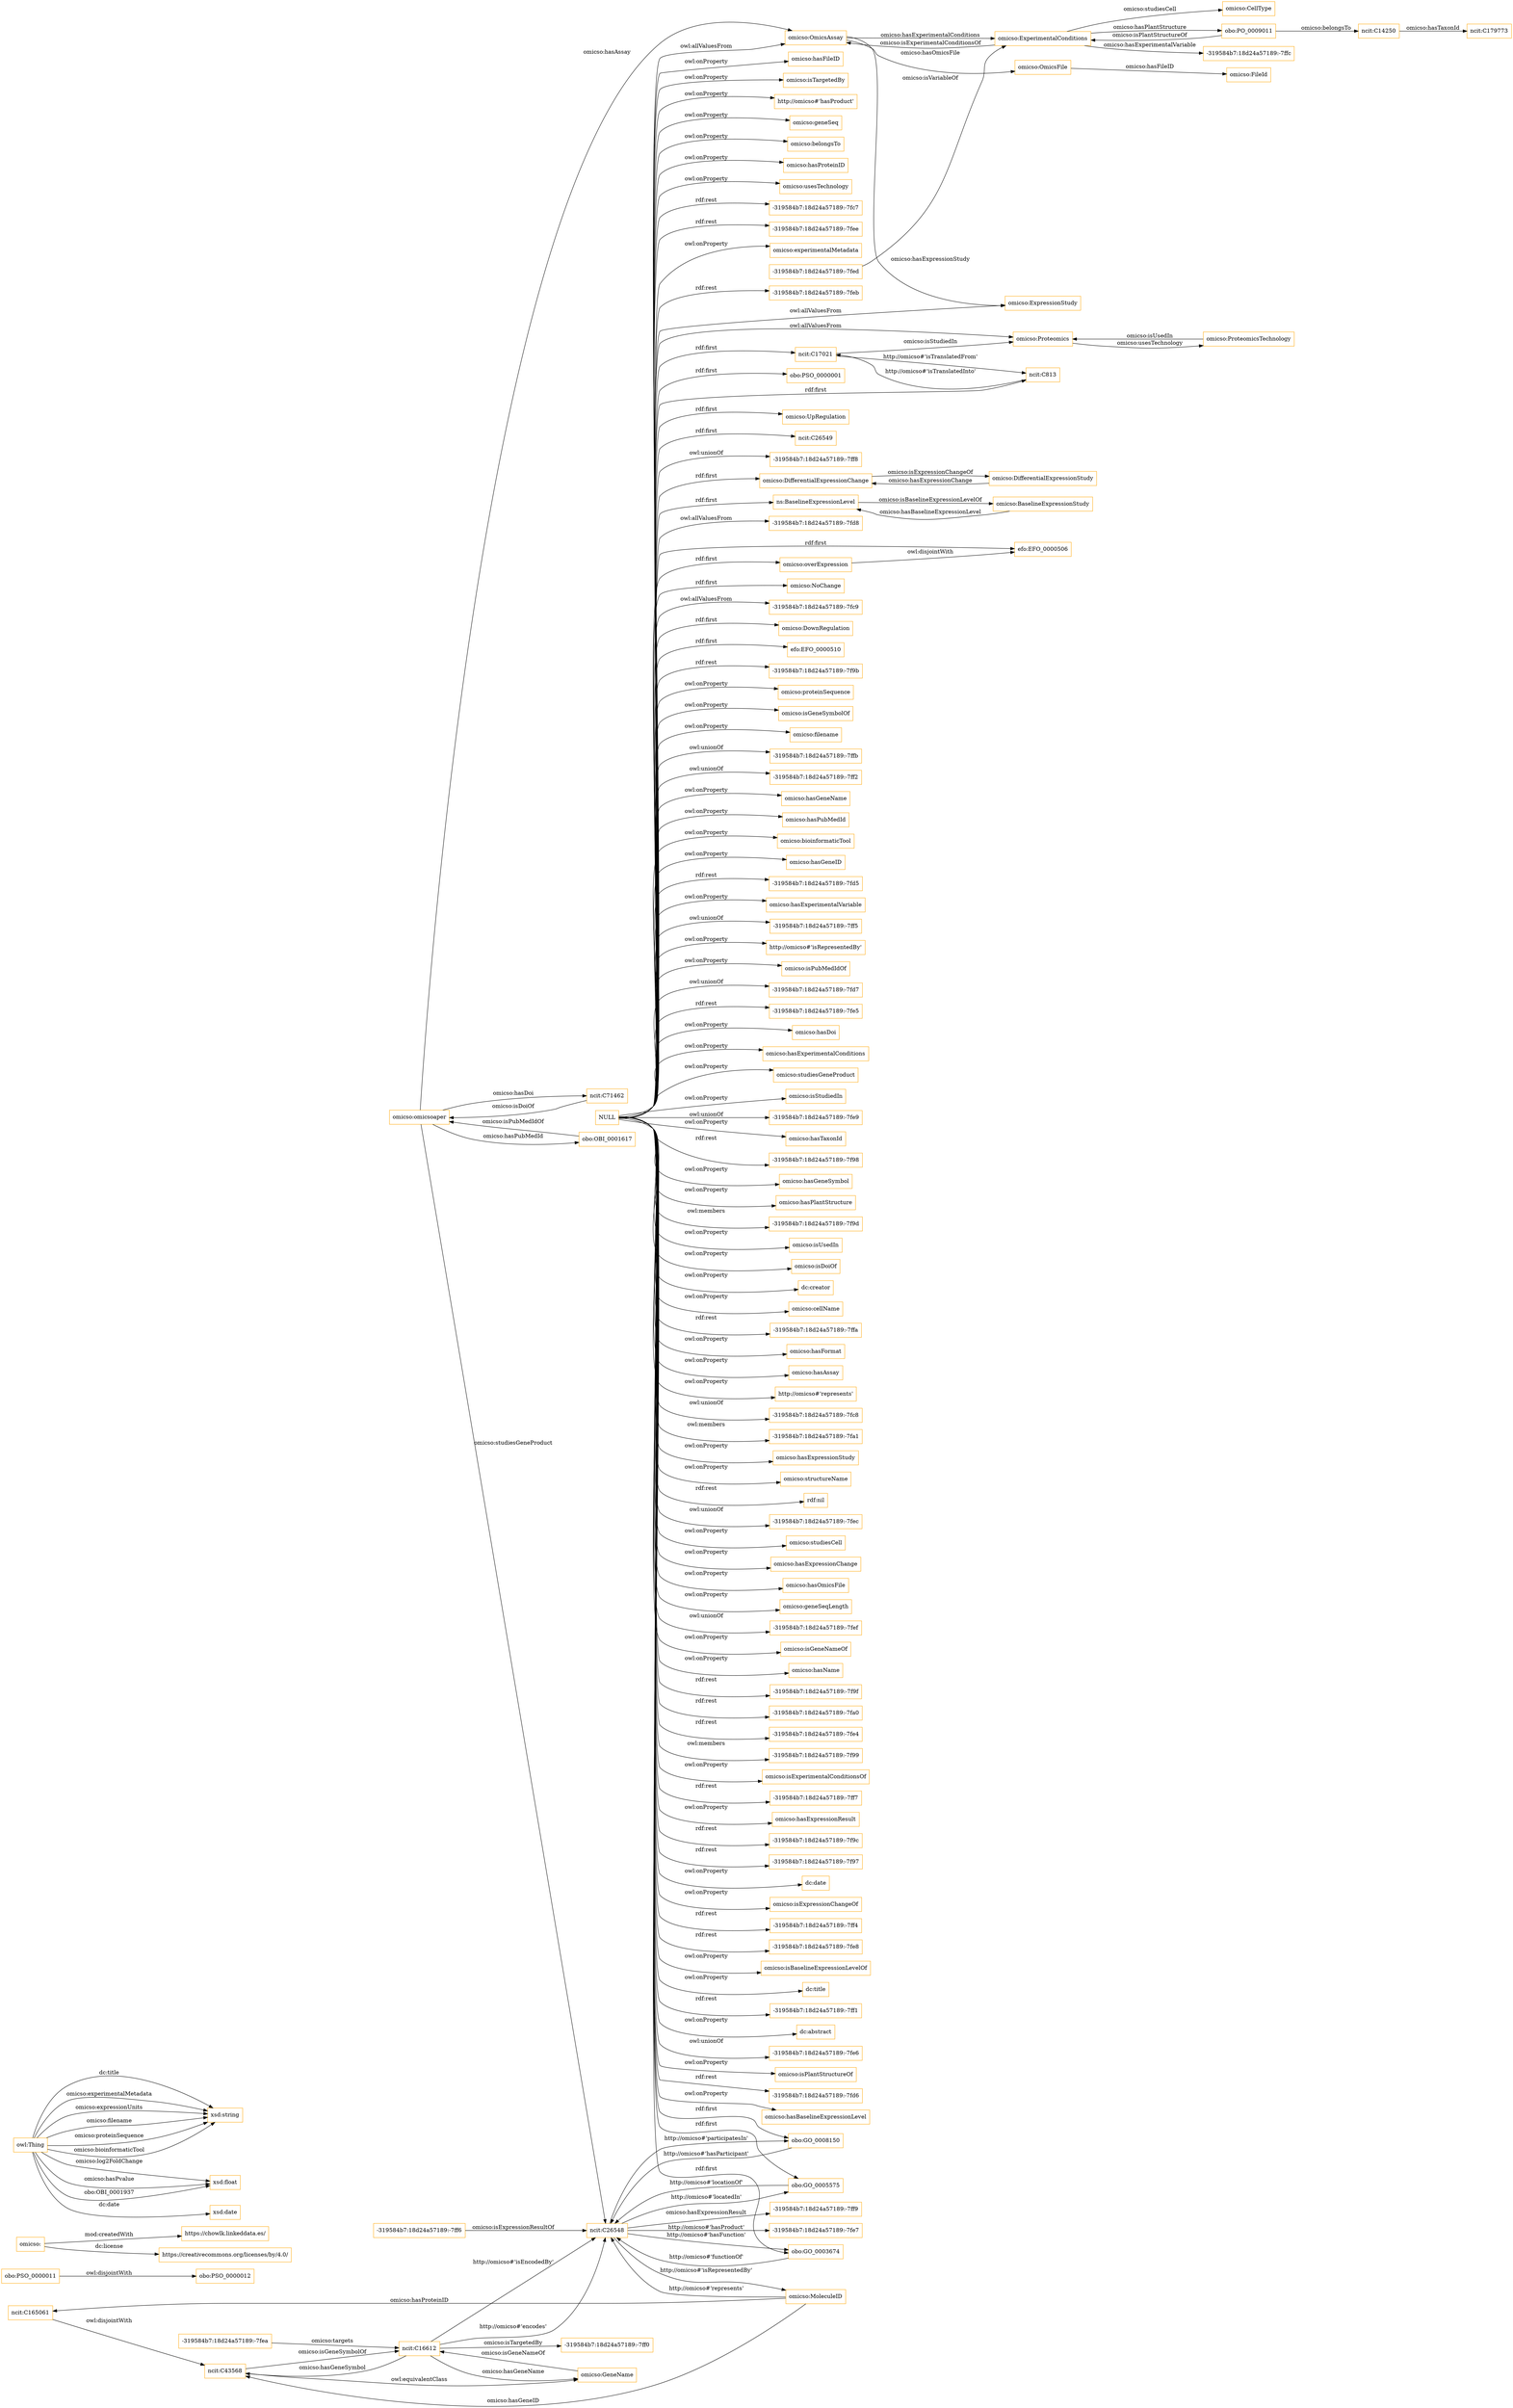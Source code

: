 digraph ar2dtool_diagram { 
rankdir=LR;
size="1501"
node [shape = rectangle, color="orange"]; "ncit:C165061" "omicso:ExperimentalConditions" "omicso:omicsoaper" "-319584b7:18d24a57189:-7ff0" "omicso:Proteomics" "obo:PSO_0000012" "-319584b7:18d24a57189:-7fed" "obo:PSO_0000001" "obo:GO_0008150" "omicso:DifferentialExpressionChange" "omicso:UpRegulation" "ncit:C26549" "ncit:C43568" "ncit:C179773" "obo:PO_0009011" "omicso:MoleculeID" "-319584b7:18d24a57189:-7fea" "-319584b7:18d24a57189:-7fe7" "omicso:DifferentialExpressionStudy" "omicso:ExpressionStudy" "ns:BaselineExpressionLevel" "ncit:C17021" "-319584b7:18d24a57189:-7ff9" "omicso:OmicsFile" "-319584b7:18d24a57189:-7fd8" "efo:EFO_0000506" "omicso:CellType" "obo:PSO_0000011" "obo:OBI_0001617" "omicso:overExpression" "-319584b7:18d24a57189:-7ffc" "ncit:C16612" "omicso:ProteomicsTechnology" "omicso:NoChange" "obo:GO_0005575" "omicso:GeneName" "ncit:C14250" "ncit:C71462" "omicso:FileId" "-319584b7:18d24a57189:-7fc9" "ncit:C813" "omicso:OmicsAssay" "omicso:DownRegulation" "obo:GO_0003674" "omicso:BaselineExpressionStudy" "efo:EFO_0000510" "-319584b7:18d24a57189:-7ff6" "ncit:C26548" ; /*classes style*/
	"ncit:C165061" -> "ncit:C43568" [ label = "owl:disjointWith" ];
	"ncit:C43568" -> "omicso:GeneName" [ label = "owl:equivalentClass" ];
	"omicso:" -> "https://chowlk.linkeddata.es/" [ label = "mod:createdWith" ];
	"omicso:" -> "https://creativecommons.org/licenses/by/4.0/" [ label = "dc:license" ];
	"omicso:overExpression" -> "efo:EFO_0000506" [ label = "owl:disjointWith" ];
	"NULL" -> "-319584b7:18d24a57189:-7f9b" [ label = "rdf:rest" ];
	"NULL" -> "obo:GO_0003674" [ label = "rdf:first" ];
	"NULL" -> "omicso:proteinSequence" [ label = "owl:onProperty" ];
	"NULL" -> "omicso:isGeneSymbolOf" [ label = "owl:onProperty" ];
	"NULL" -> "omicso:filename" [ label = "owl:onProperty" ];
	"NULL" -> "-319584b7:18d24a57189:-7ffb" [ label = "owl:unionOf" ];
	"NULL" -> "-319584b7:18d24a57189:-7ff2" [ label = "owl:unionOf" ];
	"NULL" -> "omicso:hasGeneName" [ label = "owl:onProperty" ];
	"NULL" -> "omicso:hasPubMedId" [ label = "owl:onProperty" ];
	"NULL" -> "omicso:bioinformaticTool" [ label = "owl:onProperty" ];
	"NULL" -> "omicso:hasGeneID" [ label = "owl:onProperty" ];
	"NULL" -> "omicso:ExpressionStudy" [ label = "owl:allValuesFrom" ];
	"NULL" -> "efo:EFO_0000510" [ label = "rdf:first" ];
	"NULL" -> "ncit:C17021" [ label = "rdf:first" ];
	"NULL" -> "-319584b7:18d24a57189:-7fd5" [ label = "rdf:rest" ];
	"NULL" -> "ncit:C813" [ label = "rdf:first" ];
	"NULL" -> "omicso:hasExperimentalVariable" [ label = "owl:onProperty" ];
	"NULL" -> "obo:GO_0008150" [ label = "rdf:first" ];
	"NULL" -> "-319584b7:18d24a57189:-7ff5" [ label = "owl:unionOf" ];
	"NULL" -> "http://omicso#'isRepresentedBy'" [ label = "owl:onProperty" ];
	"NULL" -> "omicso:isPubMedIdOf" [ label = "owl:onProperty" ];
	"NULL" -> "-319584b7:18d24a57189:-7fd7" [ label = "owl:unionOf" ];
	"NULL" -> "-319584b7:18d24a57189:-7fe5" [ label = "rdf:rest" ];
	"NULL" -> "omicso:hasDoi" [ label = "owl:onProperty" ];
	"NULL" -> "omicso:hasExperimentalConditions" [ label = "owl:onProperty" ];
	"NULL" -> "omicso:studiesGeneProduct" [ label = "owl:onProperty" ];
	"NULL" -> "omicso:overExpression" [ label = "rdf:first" ];
	"NULL" -> "omicso:isStudiedIn" [ label = "owl:onProperty" ];
	"NULL" -> "-319584b7:18d24a57189:-7fe9" [ label = "owl:unionOf" ];
	"NULL" -> "omicso:hasTaxonId" [ label = "owl:onProperty" ];
	"NULL" -> "-319584b7:18d24a57189:-7f98" [ label = "rdf:rest" ];
	"NULL" -> "omicso:hasGeneSymbol" [ label = "owl:onProperty" ];
	"NULL" -> "omicso:hasPlantStructure" [ label = "owl:onProperty" ];
	"NULL" -> "-319584b7:18d24a57189:-7f9d" [ label = "owl:members" ];
	"NULL" -> "omicso:Proteomics" [ label = "owl:allValuesFrom" ];
	"NULL" -> "omicso:isUsedIn" [ label = "owl:onProperty" ];
	"NULL" -> "omicso:isDoiOf" [ label = "owl:onProperty" ];
	"NULL" -> "dc:creator" [ label = "owl:onProperty" ];
	"NULL" -> "omicso:cellName" [ label = "owl:onProperty" ];
	"NULL" -> "-319584b7:18d24a57189:-7ffa" [ label = "rdf:rest" ];
	"NULL" -> "omicso:hasFormat" [ label = "owl:onProperty" ];
	"NULL" -> "omicso:hasAssay" [ label = "owl:onProperty" ];
	"NULL" -> "-319584b7:18d24a57189:-7fd8" [ label = "owl:allValuesFrom" ];
	"NULL" -> "http://omicso#'represents'" [ label = "owl:onProperty" ];
	"NULL" -> "-319584b7:18d24a57189:-7fc8" [ label = "owl:unionOf" ];
	"NULL" -> "-319584b7:18d24a57189:-7fa1" [ label = "owl:members" ];
	"NULL" -> "omicso:hasExpressionStudy" [ label = "owl:onProperty" ];
	"NULL" -> "omicso:structureName" [ label = "owl:onProperty" ];
	"NULL" -> "rdf:nil" [ label = "rdf:rest" ];
	"NULL" -> "-319584b7:18d24a57189:-7fec" [ label = "owl:unionOf" ];
	"NULL" -> "obo:GO_0005575" [ label = "rdf:first" ];
	"NULL" -> "omicso:studiesCell" [ label = "owl:onProperty" ];
	"NULL" -> "omicso:hasExpressionChange" [ label = "owl:onProperty" ];
	"NULL" -> "omicso:hasOmicsFile" [ label = "owl:onProperty" ];
	"NULL" -> "omicso:DownRegulation" [ label = "rdf:first" ];
	"NULL" -> "omicso:geneSeqLength" [ label = "owl:onProperty" ];
	"NULL" -> "omicso:DifferentialExpressionChange" [ label = "rdf:first" ];
	"NULL" -> "-319584b7:18d24a57189:-7fef" [ label = "owl:unionOf" ];
	"NULL" -> "omicso:isGeneNameOf" [ label = "owl:onProperty" ];
	"NULL" -> "omicso:hasName" [ label = "owl:onProperty" ];
	"NULL" -> "-319584b7:18d24a57189:-7f9f" [ label = "rdf:rest" ];
	"NULL" -> "-319584b7:18d24a57189:-7fa0" [ label = "rdf:rest" ];
	"NULL" -> "-319584b7:18d24a57189:-7fe4" [ label = "rdf:rest" ];
	"NULL" -> "-319584b7:18d24a57189:-7f99" [ label = "owl:members" ];
	"NULL" -> "-319584b7:18d24a57189:-7fc9" [ label = "owl:allValuesFrom" ];
	"NULL" -> "omicso:isExperimentalConditionsOf" [ label = "owl:onProperty" ];
	"NULL" -> "-319584b7:18d24a57189:-7ff7" [ label = "rdf:rest" ];
	"NULL" -> "omicso:hasExpressionResult" [ label = "owl:onProperty" ];
	"NULL" -> "-319584b7:18d24a57189:-7f9c" [ label = "rdf:rest" ];
	"NULL" -> "-319584b7:18d24a57189:-7f97" [ label = "rdf:rest" ];
	"NULL" -> "dc:date" [ label = "owl:onProperty" ];
	"NULL" -> "omicso:isExpressionChangeOf" [ label = "owl:onProperty" ];
	"NULL" -> "-319584b7:18d24a57189:-7ff4" [ label = "rdf:rest" ];
	"NULL" -> "ns:BaselineExpressionLevel" [ label = "rdf:first" ];
	"NULL" -> "-319584b7:18d24a57189:-7fe8" [ label = "rdf:rest" ];
	"NULL" -> "omicso:NoChange" [ label = "rdf:first" ];
	"NULL" -> "omicso:isBaselineExpressionLevelOf" [ label = "owl:onProperty" ];
	"NULL" -> "dc:title" [ label = "owl:onProperty" ];
	"NULL" -> "-319584b7:18d24a57189:-7ff1" [ label = "rdf:rest" ];
	"NULL" -> "dc:abstract" [ label = "owl:onProperty" ];
	"NULL" -> "obo:PSO_0000001" [ label = "rdf:first" ];
	"NULL" -> "-319584b7:18d24a57189:-7fe6" [ label = "owl:unionOf" ];
	"NULL" -> "ncit:C26549" [ label = "rdf:first" ];
	"NULL" -> "omicso:isPlantStructureOf" [ label = "owl:onProperty" ];
	"NULL" -> "-319584b7:18d24a57189:-7fd6" [ label = "rdf:rest" ];
	"NULL" -> "omicso:hasBaselineExpressionLevel" [ label = "owl:onProperty" ];
	"NULL" -> "omicso:hasFileID" [ label = "owl:onProperty" ];
	"NULL" -> "omicso:isTargetedBy" [ label = "owl:onProperty" ];
	"NULL" -> "http://omicso#'hasProduct'" [ label = "owl:onProperty" ];
	"NULL" -> "omicso:geneSeq" [ label = "owl:onProperty" ];
	"NULL" -> "omicso:belongsTo" [ label = "owl:onProperty" ];
	"NULL" -> "efo:EFO_0000506" [ label = "rdf:first" ];
	"NULL" -> "omicso:hasProteinID" [ label = "owl:onProperty" ];
	"NULL" -> "omicso:usesTechnology" [ label = "owl:onProperty" ];
	"NULL" -> "-319584b7:18d24a57189:-7fc7" [ label = "rdf:rest" ];
	"NULL" -> "omicso:UpRegulation" [ label = "rdf:first" ];
	"NULL" -> "-319584b7:18d24a57189:-7fee" [ label = "rdf:rest" ];
	"NULL" -> "omicso:experimentalMetadata" [ label = "owl:onProperty" ];
	"NULL" -> "omicso:OmicsAssay" [ label = "owl:allValuesFrom" ];
	"NULL" -> "-319584b7:18d24a57189:-7feb" [ label = "rdf:rest" ];
	"NULL" -> "-319584b7:18d24a57189:-7ff8" [ label = "owl:unionOf" ];
	"obo:PSO_0000011" -> "obo:PSO_0000012" [ label = "owl:disjointWith" ];
	"omicso:ExperimentalConditions" -> "-319584b7:18d24a57189:-7ffc" [ label = "omicso:hasExperimentalVariable" ];
	"owl:Thing" -> "xsd:string" [ label = "dc:title" ];
	"omicso:MoleculeID" -> "ncit:C165061" [ label = "omicso:hasProteinID" ];
	"omicso:DifferentialExpressionChange" -> "omicso:DifferentialExpressionStudy" [ label = "omicso:isExpressionChangeOf" ];
	"omicso:DifferentialExpressionStudy" -> "omicso:DifferentialExpressionChange" [ label = "omicso:hasExpressionChange" ];
	"ncit:C26548" -> "obo:GO_0008150" [ label = "http://omicso#'participatesIn'" ];
	"omicso:omicsoaper" -> "obo:OBI_0001617" [ label = "omicso:hasPubMedId" ];
	"owl:Thing" -> "xsd:string" [ label = "omicso:experimentalMetadata" ];
	"owl:Thing" -> "xsd:float" [ label = "omicso:log2FoldChange" ];
	"obo:PO_0009011" -> "omicso:ExperimentalConditions" [ label = "omicso:isPlantStructureOf" ];
	"ncit:C14250" -> "ncit:C179773" [ label = "omicso:hasTaxonId" ];
	"omicso:OmicsAssay" -> "omicso:OmicsFile" [ label = "omicso:hasOmicsFile" ];
	"owl:Thing" -> "xsd:date" [ label = "dc:date" ];
	"owl:Thing" -> "xsd:string" [ label = "omicso:expressionUnits" ];
	"omicso:BaselineExpressionStudy" -> "ns:BaselineExpressionLevel" [ label = "omicso:hasBaselineExpressionLevel" ];
	"owl:Thing" -> "xsd:float" [ label = "omicso:hasPvalue" ];
	"ncit:C16612" -> "ncit:C43568" [ label = "omicso:hasGeneSymbol" ];
	"owl:Thing" -> "xsd:string" [ label = "omicso:filename" ];
	"omicso:Proteomics" -> "omicso:ProteomicsTechnology" [ label = "omicso:usesTechnology" ];
	"ncit:C813" -> "ncit:C17021" [ label = "http://omicso#'isTranslatedInto'" ];
	"omicso:omicsoaper" -> "ncit:C26548" [ label = "omicso:studiesGeneProduct" ];
	"owl:Thing" -> "xsd:string" [ label = "omicso:proteinSequence" ];
	"owl:Thing" -> "xsd:string" [ label = "omicso:bioinformaticTool" ];
	"ncit:C26548" -> "-319584b7:18d24a57189:-7fe7" [ label = "http://omicso#'hasProduct'" ];
	"obo:GO_0003674" -> "ncit:C26548" [ label = "http://omicso#'functionOf'" ];
	"omicso:OmicsAssay" -> "omicso:ExpressionStudy" [ label = "omicso:hasExpressionStudy" ];
	"obo:PO_0009011" -> "ncit:C14250" [ label = "omicso:belongsTo" ];
	"ncit:C16612" -> "omicso:GeneName" [ label = "omicso:hasGeneName" ];
	"omicso:OmicsFile" -> "omicso:FileId" [ label = "omicso:hasFileID" ];
	"ns:BaselineExpressionLevel" -> "omicso:BaselineExpressionStudy" [ label = "omicso:isBaselineExpressionLevelOf" ];
	"obo:GO_0008150" -> "ncit:C26548" [ label = "http://omicso#'hasParticipant'" ];
	"ncit:C26548" -> "obo:GO_0005575" [ label = "http://omicso#'locatedIn'" ];
	"omicso:omicsoaper" -> "omicso:OmicsAssay" [ label = "omicso:hasAssay" ];
	"ncit:C17021" -> "ncit:C813" [ label = "http://omicso#'isTranslatedFrom'" ];
	"ncit:C71462" -> "omicso:omicsoaper" [ label = "omicso:isDoiOf" ];
	"-319584b7:18d24a57189:-7fed" -> "omicso:ExperimentalConditions" [ label = "omicso:isVariableOf" ];
	"omicso:ProteomicsTechnology" -> "omicso:Proteomics" [ label = "omicso:isUsedIn" ];
	"ncit:C26548" -> "omicso:MoleculeID" [ label = "http://omicso#'isRepresentedBy'" ];
	"ncit:C16612" -> "ncit:C26548" [ label = "http://omicso#'encodes'" ];
	"omicso:ExperimentalConditions" -> "omicso:CellType" [ label = "omicso:studiesCell" ];
	"omicso:MoleculeID" -> "ncit:C26548" [ label = "http://omicso#'represents'" ];
	"omicso:ExperimentalConditions" -> "obo:PO_0009011" [ label = "omicso:hasPlantStructure" ];
	"omicso:OmicsAssay" -> "omicso:ExperimentalConditions" [ label = "omicso:hasExperimentalConditions" ];
	"omicso:GeneName" -> "ncit:C16612" [ label = "omicso:isGeneNameOf" ];
	"ncit:C43568" -> "ncit:C16612" [ label = "omicso:isGeneSymbolOf" ];
	"-319584b7:18d24a57189:-7ff6" -> "ncit:C26548" [ label = "omicso:isExpressionResultOf" ];
	"obo:GO_0005575" -> "ncit:C26548" [ label = "http://omicso#'locationOf'" ];
	"omicso:ExperimentalConditions" -> "omicso:OmicsAssay" [ label = "omicso:isExperimentalConditionsOf" ];
	"obo:OBI_0001617" -> "omicso:omicsoaper" [ label = "omicso:isPubMedIdOf" ];
	"omicso:omicsoaper" -> "ncit:C71462" [ label = "omicso:hasDoi" ];
	"ncit:C26548" -> "-319584b7:18d24a57189:-7ff9" [ label = "omicso:hasExpressionResult" ];
	"owl:Thing" -> "xsd:float" [ label = "obo:OBI_0001937" ];
	"ncit:C26548" -> "obo:GO_0003674" [ label = "http://omicso#'hasFunction'" ];
	"-319584b7:18d24a57189:-7fea" -> "ncit:C16612" [ label = "omicso:targets" ];
	"ncit:C16612" -> "ncit:C26548" [ label = "http://omicso#'isEncodedBy'" ];
	"ncit:C16612" -> "-319584b7:18d24a57189:-7ff0" [ label = "omicso:isTargetedBy" ];
	"omicso:MoleculeID" -> "ncit:C43568" [ label = "omicso:hasGeneID" ];
	"ncit:C17021" -> "omicso:Proteomics" [ label = "omicso:isStudiedIn" ];

}
